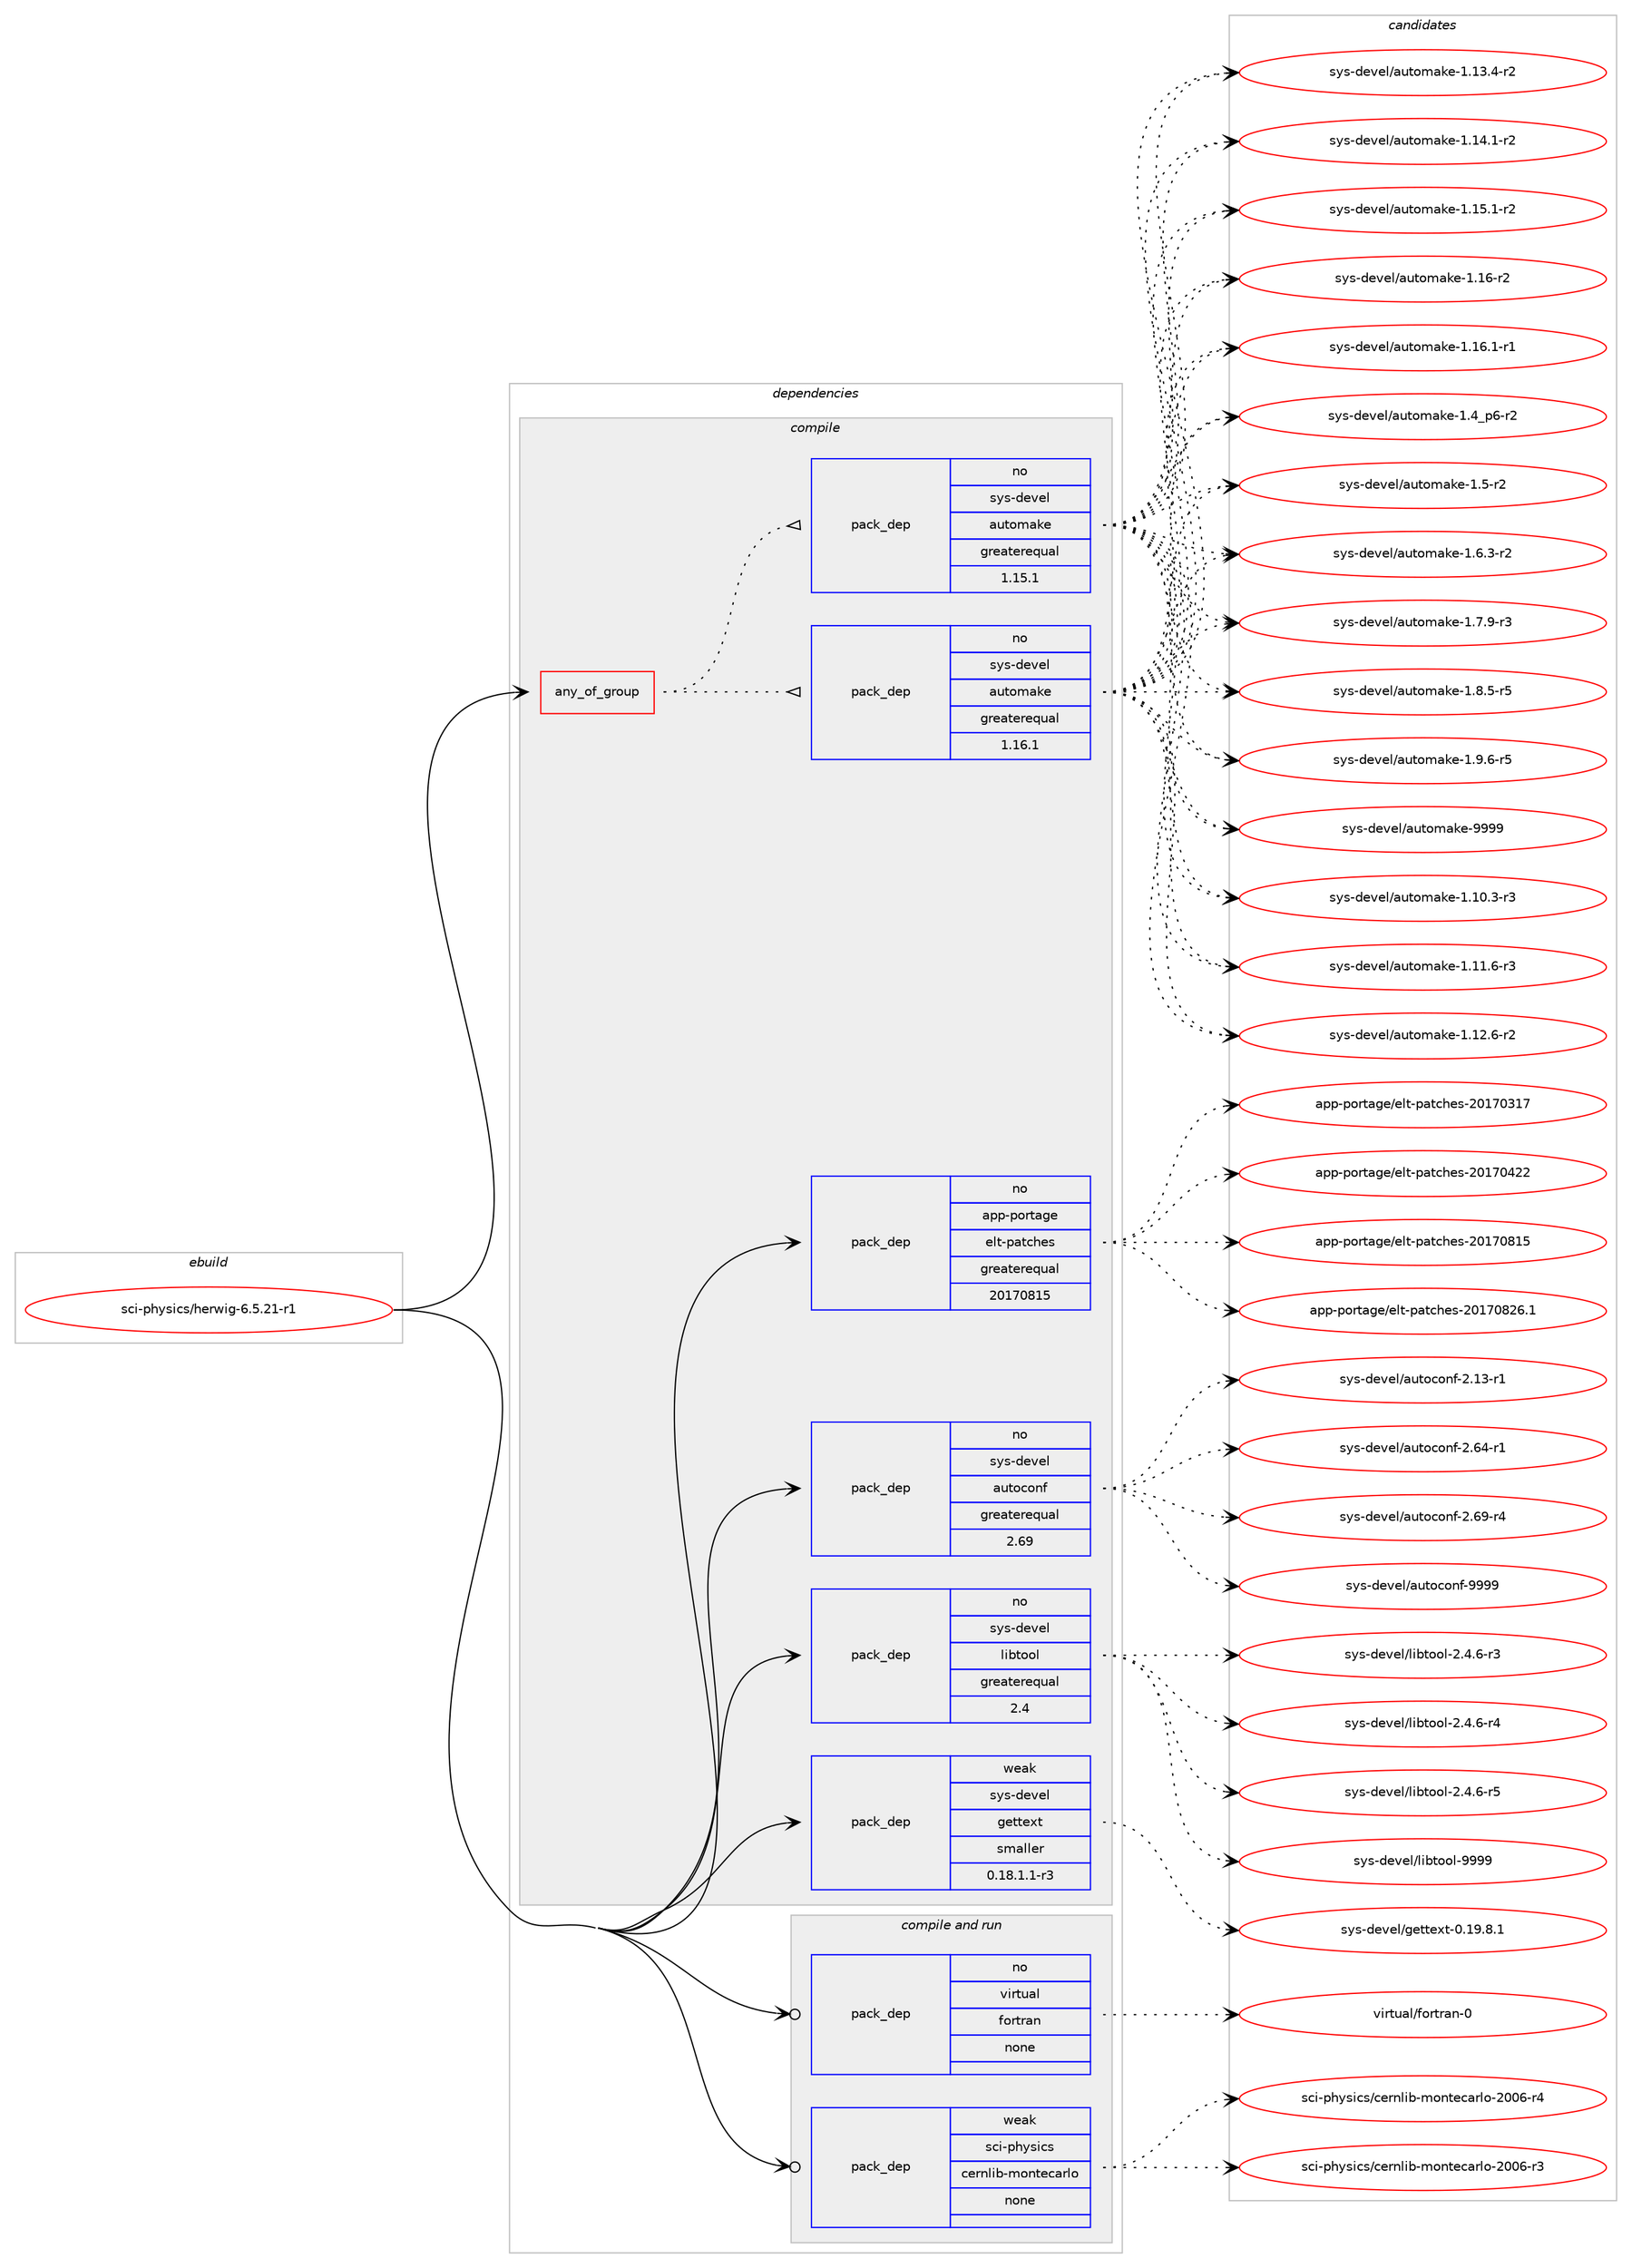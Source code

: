digraph prolog {

# *************
# Graph options
# *************

newrank=true;
concentrate=true;
compound=true;
graph [rankdir=LR,fontname=Helvetica,fontsize=10,ranksep=1.5];#, ranksep=2.5, nodesep=0.2];
edge  [arrowhead=vee];
node  [fontname=Helvetica,fontsize=10];

# **********
# The ebuild
# **********

subgraph cluster_leftcol {
color=gray;
rank=same;
label=<<i>ebuild</i>>;
id [label="sci-physics/herwig-6.5.21-r1", color=red, width=4, href="../sci-physics/herwig-6.5.21-r1.svg"];
}

# ****************
# The dependencies
# ****************

subgraph cluster_midcol {
color=gray;
label=<<i>dependencies</i>>;
subgraph cluster_compile {
fillcolor="#eeeeee";
style=filled;
label=<<i>compile</i>>;
subgraph any27029 {
dependency1700223 [label=<<TABLE BORDER="0" CELLBORDER="1" CELLSPACING="0" CELLPADDING="4"><TR><TD CELLPADDING="10">any_of_group</TD></TR></TABLE>>, shape=none, color=red];subgraph pack1217394 {
dependency1700224 [label=<<TABLE BORDER="0" CELLBORDER="1" CELLSPACING="0" CELLPADDING="4" WIDTH="220"><TR><TD ROWSPAN="6" CELLPADDING="30">pack_dep</TD></TR><TR><TD WIDTH="110">no</TD></TR><TR><TD>sys-devel</TD></TR><TR><TD>automake</TD></TR><TR><TD>greaterequal</TD></TR><TR><TD>1.16.1</TD></TR></TABLE>>, shape=none, color=blue];
}
dependency1700223:e -> dependency1700224:w [weight=20,style="dotted",arrowhead="oinv"];
subgraph pack1217395 {
dependency1700225 [label=<<TABLE BORDER="0" CELLBORDER="1" CELLSPACING="0" CELLPADDING="4" WIDTH="220"><TR><TD ROWSPAN="6" CELLPADDING="30">pack_dep</TD></TR><TR><TD WIDTH="110">no</TD></TR><TR><TD>sys-devel</TD></TR><TR><TD>automake</TD></TR><TR><TD>greaterequal</TD></TR><TR><TD>1.15.1</TD></TR></TABLE>>, shape=none, color=blue];
}
dependency1700223:e -> dependency1700225:w [weight=20,style="dotted",arrowhead="oinv"];
}
id:e -> dependency1700223:w [weight=20,style="solid",arrowhead="vee"];
subgraph pack1217396 {
dependency1700226 [label=<<TABLE BORDER="0" CELLBORDER="1" CELLSPACING="0" CELLPADDING="4" WIDTH="220"><TR><TD ROWSPAN="6" CELLPADDING="30">pack_dep</TD></TR><TR><TD WIDTH="110">no</TD></TR><TR><TD>app-portage</TD></TR><TR><TD>elt-patches</TD></TR><TR><TD>greaterequal</TD></TR><TR><TD>20170815</TD></TR></TABLE>>, shape=none, color=blue];
}
id:e -> dependency1700226:w [weight=20,style="solid",arrowhead="vee"];
subgraph pack1217397 {
dependency1700227 [label=<<TABLE BORDER="0" CELLBORDER="1" CELLSPACING="0" CELLPADDING="4" WIDTH="220"><TR><TD ROWSPAN="6" CELLPADDING="30">pack_dep</TD></TR><TR><TD WIDTH="110">no</TD></TR><TR><TD>sys-devel</TD></TR><TR><TD>autoconf</TD></TR><TR><TD>greaterequal</TD></TR><TR><TD>2.69</TD></TR></TABLE>>, shape=none, color=blue];
}
id:e -> dependency1700227:w [weight=20,style="solid",arrowhead="vee"];
subgraph pack1217398 {
dependency1700228 [label=<<TABLE BORDER="0" CELLBORDER="1" CELLSPACING="0" CELLPADDING="4" WIDTH="220"><TR><TD ROWSPAN="6" CELLPADDING="30">pack_dep</TD></TR><TR><TD WIDTH="110">no</TD></TR><TR><TD>sys-devel</TD></TR><TR><TD>libtool</TD></TR><TR><TD>greaterequal</TD></TR><TR><TD>2.4</TD></TR></TABLE>>, shape=none, color=blue];
}
id:e -> dependency1700228:w [weight=20,style="solid",arrowhead="vee"];
subgraph pack1217399 {
dependency1700229 [label=<<TABLE BORDER="0" CELLBORDER="1" CELLSPACING="0" CELLPADDING="4" WIDTH="220"><TR><TD ROWSPAN="6" CELLPADDING="30">pack_dep</TD></TR><TR><TD WIDTH="110">weak</TD></TR><TR><TD>sys-devel</TD></TR><TR><TD>gettext</TD></TR><TR><TD>smaller</TD></TR><TR><TD>0.18.1.1-r3</TD></TR></TABLE>>, shape=none, color=blue];
}
id:e -> dependency1700229:w [weight=20,style="solid",arrowhead="vee"];
}
subgraph cluster_compileandrun {
fillcolor="#eeeeee";
style=filled;
label=<<i>compile and run</i>>;
subgraph pack1217400 {
dependency1700230 [label=<<TABLE BORDER="0" CELLBORDER="1" CELLSPACING="0" CELLPADDING="4" WIDTH="220"><TR><TD ROWSPAN="6" CELLPADDING="30">pack_dep</TD></TR><TR><TD WIDTH="110">no</TD></TR><TR><TD>virtual</TD></TR><TR><TD>fortran</TD></TR><TR><TD>none</TD></TR><TR><TD></TD></TR></TABLE>>, shape=none, color=blue];
}
id:e -> dependency1700230:w [weight=20,style="solid",arrowhead="odotvee"];
subgraph pack1217401 {
dependency1700231 [label=<<TABLE BORDER="0" CELLBORDER="1" CELLSPACING="0" CELLPADDING="4" WIDTH="220"><TR><TD ROWSPAN="6" CELLPADDING="30">pack_dep</TD></TR><TR><TD WIDTH="110">weak</TD></TR><TR><TD>sci-physics</TD></TR><TR><TD>cernlib-montecarlo</TD></TR><TR><TD>none</TD></TR><TR><TD></TD></TR></TABLE>>, shape=none, color=blue];
}
id:e -> dependency1700231:w [weight=20,style="solid",arrowhead="odotvee"];
}
subgraph cluster_run {
fillcolor="#eeeeee";
style=filled;
label=<<i>run</i>>;
}
}

# **************
# The candidates
# **************

subgraph cluster_choices {
rank=same;
color=gray;
label=<<i>candidates</i>>;

subgraph choice1217394 {
color=black;
nodesep=1;
choice11512111545100101118101108479711711611110997107101454946494846514511451 [label="sys-devel/automake-1.10.3-r3", color=red, width=4,href="../sys-devel/automake-1.10.3-r3.svg"];
choice11512111545100101118101108479711711611110997107101454946494946544511451 [label="sys-devel/automake-1.11.6-r3", color=red, width=4,href="../sys-devel/automake-1.11.6-r3.svg"];
choice11512111545100101118101108479711711611110997107101454946495046544511450 [label="sys-devel/automake-1.12.6-r2", color=red, width=4,href="../sys-devel/automake-1.12.6-r2.svg"];
choice11512111545100101118101108479711711611110997107101454946495146524511450 [label="sys-devel/automake-1.13.4-r2", color=red, width=4,href="../sys-devel/automake-1.13.4-r2.svg"];
choice11512111545100101118101108479711711611110997107101454946495246494511450 [label="sys-devel/automake-1.14.1-r2", color=red, width=4,href="../sys-devel/automake-1.14.1-r2.svg"];
choice11512111545100101118101108479711711611110997107101454946495346494511450 [label="sys-devel/automake-1.15.1-r2", color=red, width=4,href="../sys-devel/automake-1.15.1-r2.svg"];
choice1151211154510010111810110847971171161111099710710145494649544511450 [label="sys-devel/automake-1.16-r2", color=red, width=4,href="../sys-devel/automake-1.16-r2.svg"];
choice11512111545100101118101108479711711611110997107101454946495446494511449 [label="sys-devel/automake-1.16.1-r1", color=red, width=4,href="../sys-devel/automake-1.16.1-r1.svg"];
choice115121115451001011181011084797117116111109971071014549465295112544511450 [label="sys-devel/automake-1.4_p6-r2", color=red, width=4,href="../sys-devel/automake-1.4_p6-r2.svg"];
choice11512111545100101118101108479711711611110997107101454946534511450 [label="sys-devel/automake-1.5-r2", color=red, width=4,href="../sys-devel/automake-1.5-r2.svg"];
choice115121115451001011181011084797117116111109971071014549465446514511450 [label="sys-devel/automake-1.6.3-r2", color=red, width=4,href="../sys-devel/automake-1.6.3-r2.svg"];
choice115121115451001011181011084797117116111109971071014549465546574511451 [label="sys-devel/automake-1.7.9-r3", color=red, width=4,href="../sys-devel/automake-1.7.9-r3.svg"];
choice115121115451001011181011084797117116111109971071014549465646534511453 [label="sys-devel/automake-1.8.5-r5", color=red, width=4,href="../sys-devel/automake-1.8.5-r5.svg"];
choice115121115451001011181011084797117116111109971071014549465746544511453 [label="sys-devel/automake-1.9.6-r5", color=red, width=4,href="../sys-devel/automake-1.9.6-r5.svg"];
choice115121115451001011181011084797117116111109971071014557575757 [label="sys-devel/automake-9999", color=red, width=4,href="../sys-devel/automake-9999.svg"];
dependency1700224:e -> choice11512111545100101118101108479711711611110997107101454946494846514511451:w [style=dotted,weight="100"];
dependency1700224:e -> choice11512111545100101118101108479711711611110997107101454946494946544511451:w [style=dotted,weight="100"];
dependency1700224:e -> choice11512111545100101118101108479711711611110997107101454946495046544511450:w [style=dotted,weight="100"];
dependency1700224:e -> choice11512111545100101118101108479711711611110997107101454946495146524511450:w [style=dotted,weight="100"];
dependency1700224:e -> choice11512111545100101118101108479711711611110997107101454946495246494511450:w [style=dotted,weight="100"];
dependency1700224:e -> choice11512111545100101118101108479711711611110997107101454946495346494511450:w [style=dotted,weight="100"];
dependency1700224:e -> choice1151211154510010111810110847971171161111099710710145494649544511450:w [style=dotted,weight="100"];
dependency1700224:e -> choice11512111545100101118101108479711711611110997107101454946495446494511449:w [style=dotted,weight="100"];
dependency1700224:e -> choice115121115451001011181011084797117116111109971071014549465295112544511450:w [style=dotted,weight="100"];
dependency1700224:e -> choice11512111545100101118101108479711711611110997107101454946534511450:w [style=dotted,weight="100"];
dependency1700224:e -> choice115121115451001011181011084797117116111109971071014549465446514511450:w [style=dotted,weight="100"];
dependency1700224:e -> choice115121115451001011181011084797117116111109971071014549465546574511451:w [style=dotted,weight="100"];
dependency1700224:e -> choice115121115451001011181011084797117116111109971071014549465646534511453:w [style=dotted,weight="100"];
dependency1700224:e -> choice115121115451001011181011084797117116111109971071014549465746544511453:w [style=dotted,weight="100"];
dependency1700224:e -> choice115121115451001011181011084797117116111109971071014557575757:w [style=dotted,weight="100"];
}
subgraph choice1217395 {
color=black;
nodesep=1;
choice11512111545100101118101108479711711611110997107101454946494846514511451 [label="sys-devel/automake-1.10.3-r3", color=red, width=4,href="../sys-devel/automake-1.10.3-r3.svg"];
choice11512111545100101118101108479711711611110997107101454946494946544511451 [label="sys-devel/automake-1.11.6-r3", color=red, width=4,href="../sys-devel/automake-1.11.6-r3.svg"];
choice11512111545100101118101108479711711611110997107101454946495046544511450 [label="sys-devel/automake-1.12.6-r2", color=red, width=4,href="../sys-devel/automake-1.12.6-r2.svg"];
choice11512111545100101118101108479711711611110997107101454946495146524511450 [label="sys-devel/automake-1.13.4-r2", color=red, width=4,href="../sys-devel/automake-1.13.4-r2.svg"];
choice11512111545100101118101108479711711611110997107101454946495246494511450 [label="sys-devel/automake-1.14.1-r2", color=red, width=4,href="../sys-devel/automake-1.14.1-r2.svg"];
choice11512111545100101118101108479711711611110997107101454946495346494511450 [label="sys-devel/automake-1.15.1-r2", color=red, width=4,href="../sys-devel/automake-1.15.1-r2.svg"];
choice1151211154510010111810110847971171161111099710710145494649544511450 [label="sys-devel/automake-1.16-r2", color=red, width=4,href="../sys-devel/automake-1.16-r2.svg"];
choice11512111545100101118101108479711711611110997107101454946495446494511449 [label="sys-devel/automake-1.16.1-r1", color=red, width=4,href="../sys-devel/automake-1.16.1-r1.svg"];
choice115121115451001011181011084797117116111109971071014549465295112544511450 [label="sys-devel/automake-1.4_p6-r2", color=red, width=4,href="../sys-devel/automake-1.4_p6-r2.svg"];
choice11512111545100101118101108479711711611110997107101454946534511450 [label="sys-devel/automake-1.5-r2", color=red, width=4,href="../sys-devel/automake-1.5-r2.svg"];
choice115121115451001011181011084797117116111109971071014549465446514511450 [label="sys-devel/automake-1.6.3-r2", color=red, width=4,href="../sys-devel/automake-1.6.3-r2.svg"];
choice115121115451001011181011084797117116111109971071014549465546574511451 [label="sys-devel/automake-1.7.9-r3", color=red, width=4,href="../sys-devel/automake-1.7.9-r3.svg"];
choice115121115451001011181011084797117116111109971071014549465646534511453 [label="sys-devel/automake-1.8.5-r5", color=red, width=4,href="../sys-devel/automake-1.8.5-r5.svg"];
choice115121115451001011181011084797117116111109971071014549465746544511453 [label="sys-devel/automake-1.9.6-r5", color=red, width=4,href="../sys-devel/automake-1.9.6-r5.svg"];
choice115121115451001011181011084797117116111109971071014557575757 [label="sys-devel/automake-9999", color=red, width=4,href="../sys-devel/automake-9999.svg"];
dependency1700225:e -> choice11512111545100101118101108479711711611110997107101454946494846514511451:w [style=dotted,weight="100"];
dependency1700225:e -> choice11512111545100101118101108479711711611110997107101454946494946544511451:w [style=dotted,weight="100"];
dependency1700225:e -> choice11512111545100101118101108479711711611110997107101454946495046544511450:w [style=dotted,weight="100"];
dependency1700225:e -> choice11512111545100101118101108479711711611110997107101454946495146524511450:w [style=dotted,weight="100"];
dependency1700225:e -> choice11512111545100101118101108479711711611110997107101454946495246494511450:w [style=dotted,weight="100"];
dependency1700225:e -> choice11512111545100101118101108479711711611110997107101454946495346494511450:w [style=dotted,weight="100"];
dependency1700225:e -> choice1151211154510010111810110847971171161111099710710145494649544511450:w [style=dotted,weight="100"];
dependency1700225:e -> choice11512111545100101118101108479711711611110997107101454946495446494511449:w [style=dotted,weight="100"];
dependency1700225:e -> choice115121115451001011181011084797117116111109971071014549465295112544511450:w [style=dotted,weight="100"];
dependency1700225:e -> choice11512111545100101118101108479711711611110997107101454946534511450:w [style=dotted,weight="100"];
dependency1700225:e -> choice115121115451001011181011084797117116111109971071014549465446514511450:w [style=dotted,weight="100"];
dependency1700225:e -> choice115121115451001011181011084797117116111109971071014549465546574511451:w [style=dotted,weight="100"];
dependency1700225:e -> choice115121115451001011181011084797117116111109971071014549465646534511453:w [style=dotted,weight="100"];
dependency1700225:e -> choice115121115451001011181011084797117116111109971071014549465746544511453:w [style=dotted,weight="100"];
dependency1700225:e -> choice115121115451001011181011084797117116111109971071014557575757:w [style=dotted,weight="100"];
}
subgraph choice1217396 {
color=black;
nodesep=1;
choice97112112451121111141169710310147101108116451129711699104101115455048495548514955 [label="app-portage/elt-patches-20170317", color=red, width=4,href="../app-portage/elt-patches-20170317.svg"];
choice97112112451121111141169710310147101108116451129711699104101115455048495548525050 [label="app-portage/elt-patches-20170422", color=red, width=4,href="../app-portage/elt-patches-20170422.svg"];
choice97112112451121111141169710310147101108116451129711699104101115455048495548564953 [label="app-portage/elt-patches-20170815", color=red, width=4,href="../app-portage/elt-patches-20170815.svg"];
choice971121124511211111411697103101471011081164511297116991041011154550484955485650544649 [label="app-portage/elt-patches-20170826.1", color=red, width=4,href="../app-portage/elt-patches-20170826.1.svg"];
dependency1700226:e -> choice97112112451121111141169710310147101108116451129711699104101115455048495548514955:w [style=dotted,weight="100"];
dependency1700226:e -> choice97112112451121111141169710310147101108116451129711699104101115455048495548525050:w [style=dotted,weight="100"];
dependency1700226:e -> choice97112112451121111141169710310147101108116451129711699104101115455048495548564953:w [style=dotted,weight="100"];
dependency1700226:e -> choice971121124511211111411697103101471011081164511297116991041011154550484955485650544649:w [style=dotted,weight="100"];
}
subgraph choice1217397 {
color=black;
nodesep=1;
choice1151211154510010111810110847971171161119911111010245504649514511449 [label="sys-devel/autoconf-2.13-r1", color=red, width=4,href="../sys-devel/autoconf-2.13-r1.svg"];
choice1151211154510010111810110847971171161119911111010245504654524511449 [label="sys-devel/autoconf-2.64-r1", color=red, width=4,href="../sys-devel/autoconf-2.64-r1.svg"];
choice1151211154510010111810110847971171161119911111010245504654574511452 [label="sys-devel/autoconf-2.69-r4", color=red, width=4,href="../sys-devel/autoconf-2.69-r4.svg"];
choice115121115451001011181011084797117116111991111101024557575757 [label="sys-devel/autoconf-9999", color=red, width=4,href="../sys-devel/autoconf-9999.svg"];
dependency1700227:e -> choice1151211154510010111810110847971171161119911111010245504649514511449:w [style=dotted,weight="100"];
dependency1700227:e -> choice1151211154510010111810110847971171161119911111010245504654524511449:w [style=dotted,weight="100"];
dependency1700227:e -> choice1151211154510010111810110847971171161119911111010245504654574511452:w [style=dotted,weight="100"];
dependency1700227:e -> choice115121115451001011181011084797117116111991111101024557575757:w [style=dotted,weight="100"];
}
subgraph choice1217398 {
color=black;
nodesep=1;
choice1151211154510010111810110847108105981161111111084550465246544511451 [label="sys-devel/libtool-2.4.6-r3", color=red, width=4,href="../sys-devel/libtool-2.4.6-r3.svg"];
choice1151211154510010111810110847108105981161111111084550465246544511452 [label="sys-devel/libtool-2.4.6-r4", color=red, width=4,href="../sys-devel/libtool-2.4.6-r4.svg"];
choice1151211154510010111810110847108105981161111111084550465246544511453 [label="sys-devel/libtool-2.4.6-r5", color=red, width=4,href="../sys-devel/libtool-2.4.6-r5.svg"];
choice1151211154510010111810110847108105981161111111084557575757 [label="sys-devel/libtool-9999", color=red, width=4,href="../sys-devel/libtool-9999.svg"];
dependency1700228:e -> choice1151211154510010111810110847108105981161111111084550465246544511451:w [style=dotted,weight="100"];
dependency1700228:e -> choice1151211154510010111810110847108105981161111111084550465246544511452:w [style=dotted,weight="100"];
dependency1700228:e -> choice1151211154510010111810110847108105981161111111084550465246544511453:w [style=dotted,weight="100"];
dependency1700228:e -> choice1151211154510010111810110847108105981161111111084557575757:w [style=dotted,weight="100"];
}
subgraph choice1217399 {
color=black;
nodesep=1;
choice1151211154510010111810110847103101116116101120116454846495746564649 [label="sys-devel/gettext-0.19.8.1", color=red, width=4,href="../sys-devel/gettext-0.19.8.1.svg"];
dependency1700229:e -> choice1151211154510010111810110847103101116116101120116454846495746564649:w [style=dotted,weight="100"];
}
subgraph choice1217400 {
color=black;
nodesep=1;
choice1181051141161179710847102111114116114971104548 [label="virtual/fortran-0", color=red, width=4,href="../virtual/fortran-0.svg"];
dependency1700230:e -> choice1181051141161179710847102111114116114971104548:w [style=dotted,weight="100"];
}
subgraph choice1217401 {
color=black;
nodesep=1;
choice11599105451121041211151059911547991011141101081059845109111110116101999711410811145504848544511451 [label="sci-physics/cernlib-montecarlo-2006-r3", color=red, width=4,href="../sci-physics/cernlib-montecarlo-2006-r3.svg"];
choice11599105451121041211151059911547991011141101081059845109111110116101999711410811145504848544511452 [label="sci-physics/cernlib-montecarlo-2006-r4", color=red, width=4,href="../sci-physics/cernlib-montecarlo-2006-r4.svg"];
dependency1700231:e -> choice11599105451121041211151059911547991011141101081059845109111110116101999711410811145504848544511451:w [style=dotted,weight="100"];
dependency1700231:e -> choice11599105451121041211151059911547991011141101081059845109111110116101999711410811145504848544511452:w [style=dotted,weight="100"];
}
}

}
